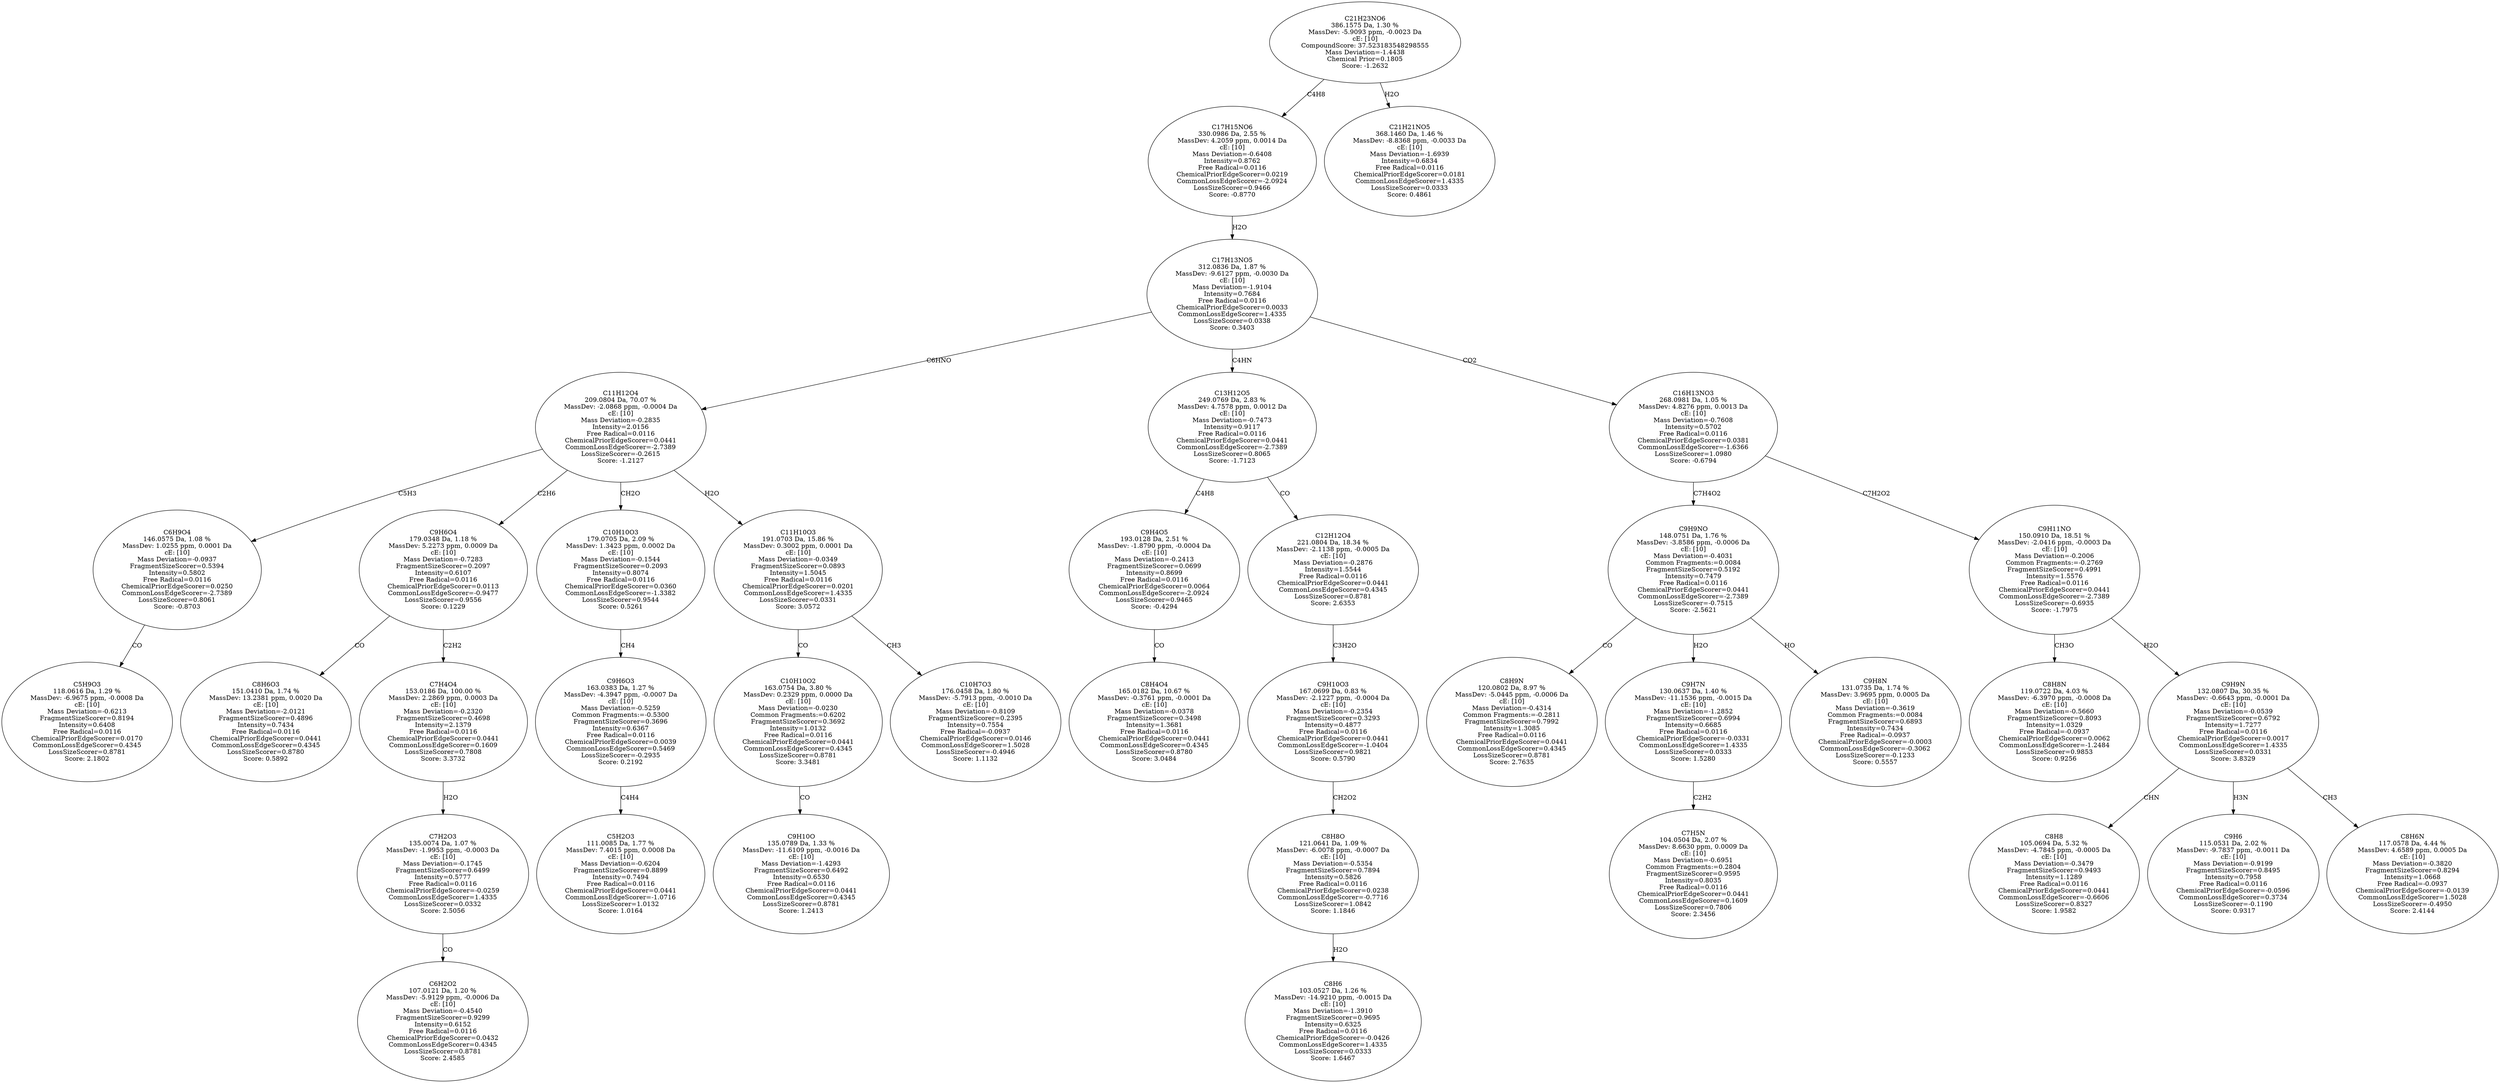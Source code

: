 strict digraph {
v1 [label="C5H9O3\n118.0616 Da, 1.29 %\nMassDev: -6.9675 ppm, -0.0008 Da\ncE: [10]\nMass Deviation=-0.6213\nFragmentSizeScorer=0.8194\nIntensity=0.6408\nFree Radical=0.0116\nChemicalPriorEdgeScorer=0.0170\nCommonLossEdgeScorer=0.4345\nLossSizeScorer=0.8781\nScore: 2.1802"];
v2 [label="C6H9O4\n146.0575 Da, 1.08 %\nMassDev: 1.0255 ppm, 0.0001 Da\ncE: [10]\nMass Deviation=-0.0937\nFragmentSizeScorer=0.5394\nIntensity=0.5802\nFree Radical=0.0116\nChemicalPriorEdgeScorer=0.0250\nCommonLossEdgeScorer=-2.7389\nLossSizeScorer=0.8061\nScore: -0.8703"];
v3 [label="C8H6O3\n151.0410 Da, 1.74 %\nMassDev: 13.2381 ppm, 0.0020 Da\ncE: [10]\nMass Deviation=-2.0121\nFragmentSizeScorer=0.4896\nIntensity=0.7434\nFree Radical=0.0116\nChemicalPriorEdgeScorer=0.0441\nCommonLossEdgeScorer=0.4345\nLossSizeScorer=0.8780\nScore: 0.5892"];
v4 [label="C6H2O2\n107.0121 Da, 1.20 %\nMassDev: -5.9129 ppm, -0.0006 Da\ncE: [10]\nMass Deviation=-0.4540\nFragmentSizeScorer=0.9299\nIntensity=0.6152\nFree Radical=0.0116\nChemicalPriorEdgeScorer=0.0432\nCommonLossEdgeScorer=0.4345\nLossSizeScorer=0.8781\nScore: 2.4585"];
v5 [label="C7H2O3\n135.0074 Da, 1.07 %\nMassDev: -1.9953 ppm, -0.0003 Da\ncE: [10]\nMass Deviation=-0.1745\nFragmentSizeScorer=0.6499\nIntensity=0.5777\nFree Radical=0.0116\nChemicalPriorEdgeScorer=-0.0259\nCommonLossEdgeScorer=1.4335\nLossSizeScorer=0.0332\nScore: 2.5056"];
v6 [label="C7H4O4\n153.0186 Da, 100.00 %\nMassDev: 2.2869 ppm, 0.0003 Da\ncE: [10]\nMass Deviation=-0.2320\nFragmentSizeScorer=0.4698\nIntensity=2.1379\nFree Radical=0.0116\nChemicalPriorEdgeScorer=0.0441\nCommonLossEdgeScorer=0.1609\nLossSizeScorer=0.7808\nScore: 3.3732"];
v7 [label="C9H6O4\n179.0348 Da, 1.18 %\nMassDev: 5.2273 ppm, 0.0009 Da\ncE: [10]\nMass Deviation=-0.7283\nFragmentSizeScorer=0.2097\nIntensity=0.6107\nFree Radical=0.0116\nChemicalPriorEdgeScorer=0.0113\nCommonLossEdgeScorer=-0.9477\nLossSizeScorer=0.9556\nScore: 0.1229"];
v8 [label="C5H2O3\n111.0085 Da, 1.77 %\nMassDev: 7.4015 ppm, 0.0008 Da\ncE: [10]\nMass Deviation=-0.6204\nFragmentSizeScorer=0.8899\nIntensity=0.7494\nFree Radical=0.0116\nChemicalPriorEdgeScorer=0.0441\nCommonLossEdgeScorer=-1.0716\nLossSizeScorer=1.0132\nScore: 1.0164"];
v9 [label="C9H6O3\n163.0383 Da, 1.27 %\nMassDev: -4.3947 ppm, -0.0007 Da\ncE: [10]\nMass Deviation=-0.5259\nCommon Fragments:=-0.5300\nFragmentSizeScorer=0.3696\nIntensity=0.6367\nFree Radical=0.0116\nChemicalPriorEdgeScorer=0.0039\nCommonLossEdgeScorer=0.5469\nLossSizeScorer=-0.2935\nScore: 0.2192"];
v10 [label="C10H10O3\n179.0705 Da, 2.09 %\nMassDev: 1.3423 ppm, 0.0002 Da\ncE: [10]\nMass Deviation=-0.1544\nFragmentSizeScorer=0.2093\nIntensity=0.8074\nFree Radical=0.0116\nChemicalPriorEdgeScorer=0.0360\nCommonLossEdgeScorer=-1.3382\nLossSizeScorer=0.9544\nScore: 0.5261"];
v11 [label="C9H10O\n135.0789 Da, 1.33 %\nMassDev: -11.6109 ppm, -0.0016 Da\ncE: [10]\nMass Deviation=-1.4293\nFragmentSizeScorer=0.6492\nIntensity=0.6530\nFree Radical=0.0116\nChemicalPriorEdgeScorer=0.0441\nCommonLossEdgeScorer=0.4345\nLossSizeScorer=0.8781\nScore: 1.2413"];
v12 [label="C10H10O2\n163.0754 Da, 3.80 %\nMassDev: 0.2329 ppm, 0.0000 Da\ncE: [10]\nMass Deviation=-0.0230\nCommon Fragments:=0.6202\nFragmentSizeScorer=0.3692\nIntensity=1.0132\nFree Radical=0.0116\nChemicalPriorEdgeScorer=0.0441\nCommonLossEdgeScorer=0.4345\nLossSizeScorer=0.8781\nScore: 3.3481"];
v13 [label="C10H7O3\n176.0458 Da, 1.80 %\nMassDev: -5.7913 ppm, -0.0010 Da\ncE: [10]\nMass Deviation=-0.8109\nFragmentSizeScorer=0.2395\nIntensity=0.7554\nFree Radical=-0.0937\nChemicalPriorEdgeScorer=0.0146\nCommonLossEdgeScorer=1.5028\nLossSizeScorer=-0.4946\nScore: 1.1132"];
v14 [label="C11H10O3\n191.0703 Da, 15.86 %\nMassDev: 0.3002 ppm, 0.0001 Da\ncE: [10]\nMass Deviation=-0.0349\nFragmentSizeScorer=0.0893\nIntensity=1.5045\nFree Radical=0.0116\nChemicalPriorEdgeScorer=0.0201\nCommonLossEdgeScorer=1.4335\nLossSizeScorer=0.0331\nScore: 3.0572"];
v15 [label="C11H12O4\n209.0804 Da, 70.07 %\nMassDev: -2.0868 ppm, -0.0004 Da\ncE: [10]\nMass Deviation=-0.2835\nIntensity=2.0156\nFree Radical=0.0116\nChemicalPriorEdgeScorer=0.0441\nCommonLossEdgeScorer=-2.7389\nLossSizeScorer=-0.2615\nScore: -1.2127"];
v16 [label="C8H4O4\n165.0182 Da, 10.67 %\nMassDev: -0.3761 ppm, -0.0001 Da\ncE: [10]\nMass Deviation=-0.0378\nFragmentSizeScorer=0.3498\nIntensity=1.3681\nFree Radical=0.0116\nChemicalPriorEdgeScorer=0.0441\nCommonLossEdgeScorer=0.4345\nLossSizeScorer=0.8780\nScore: 3.0484"];
v17 [label="C9H4O5\n193.0128 Da, 2.51 %\nMassDev: -1.8790 ppm, -0.0004 Da\ncE: [10]\nMass Deviation=-0.2413\nFragmentSizeScorer=0.0699\nIntensity=0.8699\nFree Radical=0.0116\nChemicalPriorEdgeScorer=0.0064\nCommonLossEdgeScorer=-2.0924\nLossSizeScorer=0.9465\nScore: -0.4294"];
v18 [label="C8H6\n103.0527 Da, 1.26 %\nMassDev: -14.9210 ppm, -0.0015 Da\ncE: [10]\nMass Deviation=-1.3910\nFragmentSizeScorer=0.9695\nIntensity=0.6325\nFree Radical=0.0116\nChemicalPriorEdgeScorer=-0.0426\nCommonLossEdgeScorer=1.4335\nLossSizeScorer=0.0333\nScore: 1.6467"];
v19 [label="C8H8O\n121.0641 Da, 1.09 %\nMassDev: -6.0078 ppm, -0.0007 Da\ncE: [10]\nMass Deviation=-0.5354\nFragmentSizeScorer=0.7894\nIntensity=0.5826\nFree Radical=0.0116\nChemicalPriorEdgeScorer=0.0238\nCommonLossEdgeScorer=-0.7716\nLossSizeScorer=1.0842\nScore: 1.1846"];
v20 [label="C9H10O3\n167.0699 Da, 0.83 %\nMassDev: -2.1227 ppm, -0.0004 Da\ncE: [10]\nMass Deviation=-0.2354\nFragmentSizeScorer=0.3293\nIntensity=0.4877\nFree Radical=0.0116\nChemicalPriorEdgeScorer=0.0441\nCommonLossEdgeScorer=-1.0404\nLossSizeScorer=0.9821\nScore: 0.5790"];
v21 [label="C12H12O4\n221.0804 Da, 18.34 %\nMassDev: -2.1138 ppm, -0.0005 Da\ncE: [10]\nMass Deviation=-0.2876\nIntensity=1.5544\nFree Radical=0.0116\nChemicalPriorEdgeScorer=0.0441\nCommonLossEdgeScorer=0.4345\nLossSizeScorer=0.8781\nScore: 2.6353"];
v22 [label="C13H12O5\n249.0769 Da, 2.83 %\nMassDev: 4.7578 ppm, 0.0012 Da\ncE: [10]\nMass Deviation=-0.7473\nIntensity=0.9117\nFree Radical=0.0116\nChemicalPriorEdgeScorer=0.0441\nCommonLossEdgeScorer=-2.7389\nLossSizeScorer=0.8065\nScore: -1.7123"];
v23 [label="C8H9N\n120.0802 Da, 8.97 %\nMassDev: -5.0445 ppm, -0.0006 Da\ncE: [10]\nMass Deviation=-0.4314\nCommon Fragments:=-0.2811\nFragmentSizeScorer=0.7992\nIntensity=1.3085\nFree Radical=0.0116\nChemicalPriorEdgeScorer=0.0441\nCommonLossEdgeScorer=0.4345\nLossSizeScorer=0.8781\nScore: 2.7635"];
v24 [label="C7H5N\n104.0504 Da, 2.07 %\nMassDev: 8.6630 ppm, 0.0009 Da\ncE: [10]\nMass Deviation=-0.6951\nCommon Fragments:=0.2804\nFragmentSizeScorer=0.9595\nIntensity=0.8035\nFree Radical=0.0116\nChemicalPriorEdgeScorer=0.0441\nCommonLossEdgeScorer=0.1609\nLossSizeScorer=0.7806\nScore: 2.3456"];
v25 [label="C9H7N\n130.0637 Da, 1.40 %\nMassDev: -11.1536 ppm, -0.0015 Da\ncE: [10]\nMass Deviation=-1.2852\nFragmentSizeScorer=0.6994\nIntensity=0.6685\nFree Radical=0.0116\nChemicalPriorEdgeScorer=-0.0331\nCommonLossEdgeScorer=1.4335\nLossSizeScorer=0.0333\nScore: 1.5280"];
v26 [label="C9H8N\n131.0735 Da, 1.74 %\nMassDev: 3.9695 ppm, 0.0005 Da\ncE: [10]\nMass Deviation=-0.3619\nCommon Fragments:=0.0084\nFragmentSizeScorer=0.6893\nIntensity=0.7434\nFree Radical=-0.0937\nChemicalPriorEdgeScorer=-0.0003\nCommonLossEdgeScorer=-0.3062\nLossSizeScorer=-0.1233\nScore: 0.5557"];
v27 [label="C9H9NO\n148.0751 Da, 1.76 %\nMassDev: -3.8586 ppm, -0.0006 Da\ncE: [10]\nMass Deviation=-0.4031\nCommon Fragments:=0.0084\nFragmentSizeScorer=0.5192\nIntensity=0.7479\nFree Radical=0.0116\nChemicalPriorEdgeScorer=0.0441\nCommonLossEdgeScorer=-2.7389\nLossSizeScorer=-0.7515\nScore: -2.5621"];
v28 [label="C8H8N\n119.0722 Da, 4.03 %\nMassDev: -6.3970 ppm, -0.0008 Da\ncE: [10]\nMass Deviation=-0.5660\nFragmentSizeScorer=0.8093\nIntensity=1.0329\nFree Radical=-0.0937\nChemicalPriorEdgeScorer=0.0062\nCommonLossEdgeScorer=-1.2484\nLossSizeScorer=0.9853\nScore: 0.9256"];
v29 [label="C8H8\n105.0694 Da, 5.32 %\nMassDev: -4.7845 ppm, -0.0005 Da\ncE: [10]\nMass Deviation=-0.3479\nFragmentSizeScorer=0.9493\nIntensity=1.1289\nFree Radical=0.0116\nChemicalPriorEdgeScorer=0.0441\nCommonLossEdgeScorer=-0.6606\nLossSizeScorer=0.8327\nScore: 1.9582"];
v30 [label="C9H6\n115.0531 Da, 2.02 %\nMassDev: -9.7837 ppm, -0.0011 Da\ncE: [10]\nMass Deviation=-0.9199\nFragmentSizeScorer=0.8495\nIntensity=0.7958\nFree Radical=0.0116\nChemicalPriorEdgeScorer=-0.0596\nCommonLossEdgeScorer=0.3734\nLossSizeScorer=-0.1190\nScore: 0.9317"];
v31 [label="C8H6N\n117.0578 Da, 4.44 %\nMassDev: 4.6589 ppm, 0.0005 Da\ncE: [10]\nMass Deviation=-0.3820\nFragmentSizeScorer=0.8294\nIntensity=1.0668\nFree Radical=-0.0937\nChemicalPriorEdgeScorer=-0.0139\nCommonLossEdgeScorer=1.5028\nLossSizeScorer=-0.4950\nScore: 2.4144"];
v32 [label="C9H9N\n132.0807 Da, 30.35 %\nMassDev: -0.6643 ppm, -0.0001 Da\ncE: [10]\nMass Deviation=-0.0539\nFragmentSizeScorer=0.6792\nIntensity=1.7277\nFree Radical=0.0116\nChemicalPriorEdgeScorer=0.0017\nCommonLossEdgeScorer=1.4335\nLossSizeScorer=0.0331\nScore: 3.8329"];
v33 [label="C9H11NO\n150.0910 Da, 18.51 %\nMassDev: -2.0416 ppm, -0.0003 Da\ncE: [10]\nMass Deviation=-0.2006\nCommon Fragments:=-0.2769\nFragmentSizeScorer=0.4991\nIntensity=1.5576\nFree Radical=0.0116\nChemicalPriorEdgeScorer=0.0441\nCommonLossEdgeScorer=-2.7389\nLossSizeScorer=-0.6935\nScore: -1.7975"];
v34 [label="C16H13NO3\n268.0981 Da, 1.05 %\nMassDev: 4.8276 ppm, 0.0013 Da\ncE: [10]\nMass Deviation=-0.7608\nIntensity=0.5702\nFree Radical=0.0116\nChemicalPriorEdgeScorer=0.0381\nCommonLossEdgeScorer=-1.6366\nLossSizeScorer=1.0980\nScore: -0.6794"];
v35 [label="C17H13NO5\n312.0836 Da, 1.87 %\nMassDev: -9.6127 ppm, -0.0030 Da\ncE: [10]\nMass Deviation=-1.9104\nIntensity=0.7684\nFree Radical=0.0116\nChemicalPriorEdgeScorer=0.0033\nCommonLossEdgeScorer=1.4335\nLossSizeScorer=0.0338\nScore: 0.3403"];
v36 [label="C17H15NO6\n330.0986 Da, 2.55 %\nMassDev: 4.2059 ppm, 0.0014 Da\ncE: [10]\nMass Deviation=-0.6408\nIntensity=0.8762\nFree Radical=0.0116\nChemicalPriorEdgeScorer=0.0219\nCommonLossEdgeScorer=-2.0924\nLossSizeScorer=0.9466\nScore: -0.8770"];
v37 [label="C21H21NO5\n368.1460 Da, 1.46 %\nMassDev: -8.8368 ppm, -0.0033 Da\ncE: [10]\nMass Deviation=-1.6939\nIntensity=0.6834\nFree Radical=0.0116\nChemicalPriorEdgeScorer=0.0181\nCommonLossEdgeScorer=1.4335\nLossSizeScorer=0.0333\nScore: 0.4861"];
v38 [label="C21H23NO6\n386.1575 Da, 1.30 %\nMassDev: -5.9093 ppm, -0.0023 Da\ncE: [10]\nCompoundScore: 37.523183548298555\nMass Deviation=-1.4438\nChemical Prior=0.1805\nScore: -1.2632"];
v2 -> v1 [label="CO"];
v15 -> v2 [label="C5H3"];
v7 -> v3 [label="CO"];
v5 -> v4 [label="CO"];
v6 -> v5 [label="H2O"];
v7 -> v6 [label="C2H2"];
v15 -> v7 [label="C2H6"];
v9 -> v8 [label="C4H4"];
v10 -> v9 [label="CH4"];
v15 -> v10 [label="CH2O"];
v12 -> v11 [label="CO"];
v14 -> v12 [label="CO"];
v14 -> v13 [label="CH3"];
v15 -> v14 [label="H2O"];
v35 -> v15 [label="C6HNO"];
v17 -> v16 [label="CO"];
v22 -> v17 [label="C4H8"];
v19 -> v18 [label="H2O"];
v20 -> v19 [label="CH2O2"];
v21 -> v20 [label="C3H2O"];
v22 -> v21 [label="CO"];
v35 -> v22 [label="C4HN"];
v27 -> v23 [label="CO"];
v25 -> v24 [label="C2H2"];
v27 -> v25 [label="H2O"];
v27 -> v26 [label="HO"];
v34 -> v27 [label="C7H4O2"];
v33 -> v28 [label="CH3O"];
v32 -> v29 [label="CHN"];
v32 -> v30 [label="H3N"];
v32 -> v31 [label="CH3"];
v33 -> v32 [label="H2O"];
v34 -> v33 [label="C7H2O2"];
v35 -> v34 [label="CO2"];
v36 -> v35 [label="H2O"];
v38 -> v36 [label="C4H8"];
v38 -> v37 [label="H2O"];
}
